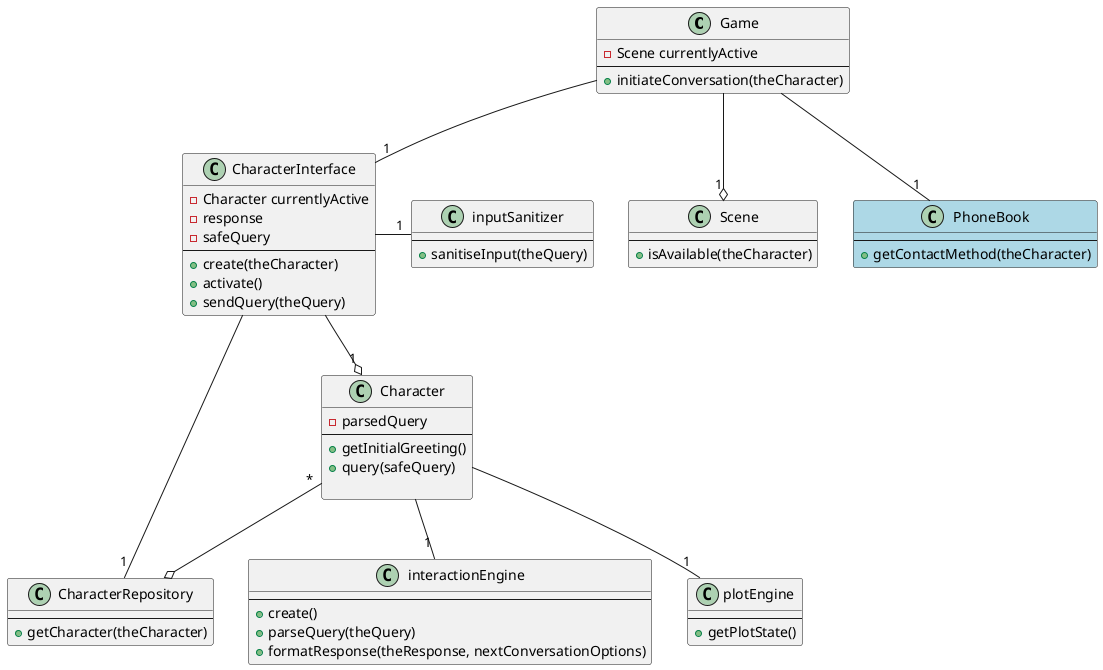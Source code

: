 @startuml

' Add Classes, methods, and attributes:
' --------------------
class Game {
    -Scene currentlyActive
    --
    +initiateConversation(theCharacter)
}

class Scene {
    --
    +isAvailable(theCharacter)
}

class PhoneBook #LightBlue{
    --
    +getContactMethod(theCharacter)
}


class CharacterInterface {
    -Character currentlyActive
    -response
    -safeQuery
    --
    +create(theCharacter)
    +activate()
    +sendQuery(theQuery)
}

class Character {
    -parsedQuery
    --
    +getInitialGreeting()
    +query(safeQuery)

}

class CharacterRepository {
    --
    +getCharacter(theCharacter)
}

class inputSanitizer {
    --
    +sanitiseInput(theQuery)
}

class interactionEngine {
    --
    +create()
    +parseQuery(theQuery)
    +formatResponse(theResponse, nextConversationOptions)
}

class plotEngine {
    --
    +getPlotState()
}

' Relations
' --------------------
Game --o "1" Scene
Game -- "1" PhoneBook
Game -- "1" CharacterInterface

CharacterInterface - "1" CharacterRepository
CharacterInterface - "1" inputSanitizer

Character "*" --o CharacterRepository
CharacterInterface --o "1" Character
Character -- "1" interactionEngine
Character -- "1" plotEngine



@enduml